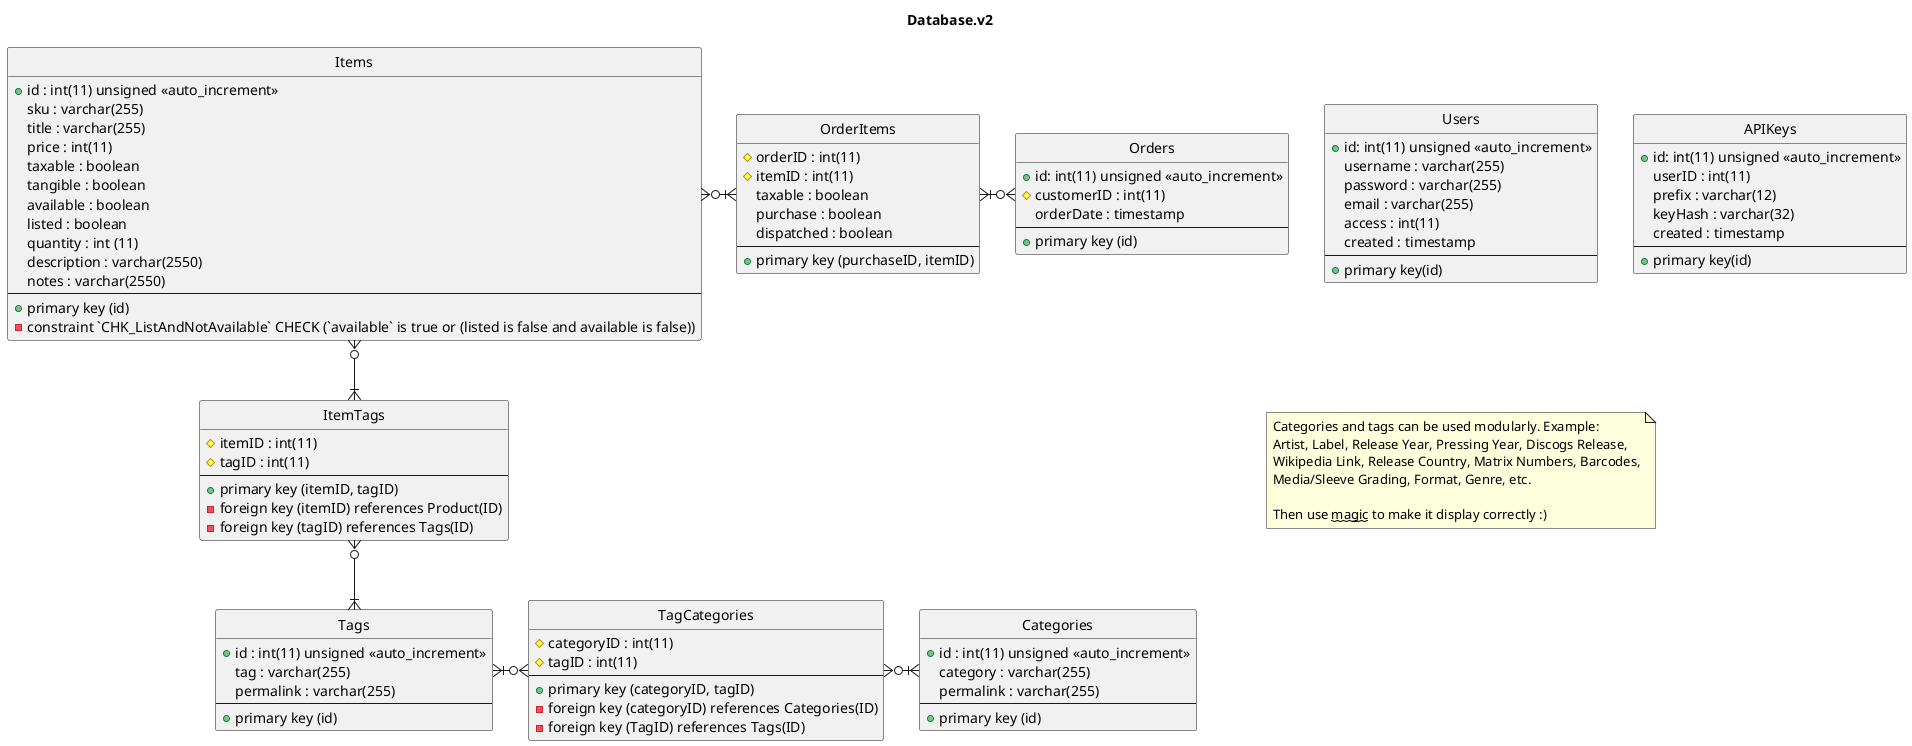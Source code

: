 ```plantuml

@startuml
' 
' hide circles and make right angles
hide circle
skinparam linetype ortho
'skinparam linetype polyline



' Product - main focus of the diagrams
entity Items {
    + id : int(11) unsigned <<auto_increment>>
    sku : varchar(255)
    title : varchar(255)
    'buyPrice : int(11)
    price : int(11)
    taxable : boolean
    tangible : boolean
    'bin : varchar(255)
    available : boolean
    listed : boolean
    quantity : int (11)
    description : varchar(2550)
    notes : varchar(2550)
    --
    + primary key (id)
    - constraint `CHK_ListAndNotAvailable` CHECK (`available` is true or (listed is false and available is false))
}

entity Tags {
    + id : int(11) unsigned <<auto_increment>>
    tag : varchar(255)
    permalink : varchar(255)
    --
    + primary key (id)
}

entity Categories {
    + id : int(11) unsigned <<auto_increment>>
    category : varchar(255)
    permalink : varchar(255)
    --
    + primary key (id)
}

' associative tables - tags and categories

entity ItemTags {
    '+ id : int(11) unsigned <<auto_increment>>
    # itemID : int(11)
    # tagID : int(11)
    --
    '- primary key (id)
    + primary key (itemID, tagID)
    - foreign key (itemID) references Product(ID)
    - foreign key (tagID) references Tags(ID)
}

entity TagCategories {
    '+ id : int(11) unsigned <<auto_increment>>
    # categoryID : int(11)
    # tagID : int(11)
    --
    '- primary key (id)
    + primary key (categoryID, tagID)
    - foreign key (categoryID) references Categories(ID)
    - foreign key (TagID) references Tags(ID)
}

''' users
entity Users {
    + id: int(11) unsigned <<auto_increment>>
    username : varchar(255)
    password : varchar(255)
    email : varchar(255)
    access : int(11)
    created : timestamp
    'lastLogin : timestamp 'make part of logs 
    --
    + primary key(id)
}
''' users' api keys
entity APIKeys {
    + id: int(11) unsigned <<auto_increment>>
    userID : int(11)
    prefix : varchar(12)
    keyHash : varchar(32)
    created : timestamp
    'lastLogin : timestamp 'make part of logs 
    --
    + primary key(id)
}


/''' expenses
entity Purchases {
    + id: int(11) unsigned <<auto_increment>>
    # supplierID : int(11)
    purchaseDate : timestamp
    ---
    + primary key (id)
}

entity PurchaseItems {
    # purchaseID : int(11)
    # itemID : int(11)
    cost : int(11)
    taxable : boolean
    received : boolean
    ---
    + primary key (purchaseID, itemID)
}
'/


''' expenses
entity Orders {
    + id: int(11) unsigned <<auto_increment>>
    # customerID : int(11)
    orderDate : timestamp 
    ---
    + primary key (id)
}

entity OrderItems {
    # orderID : int(11)
    # itemID : int(11)
    'price : int(11)
    taxable : boolean
    purchase : boolean
    dispatched : boolean
    ---
    + primary key (purchaseID, itemID)
}


' product can have zero or more tags
Items }o--|{ ItemTags
ItemTags }o--|{ Tags
' tags belong to one or more categories
Tags }|-right-o{ TagCategories
TagCategories }o-right-|{ Categories
' items are purchased inbound
'Items }o-right-|{ PurchaseItems
'PurchaseItems }|-right-o{ Purchases
' items are ordered outbound
Items }o-right-|{ OrderItems
OrderItems }|-right-o{ Orders

'formatting
'OrderItems -[hidden]- PurchaseItems



note as N1
    Categories and tags can be used modularly. Example:
    Artist, Label, Release Year, Pressing Year, Discogs Release,
    Wikipedia Link, Release Country, Matrix Numbers, Barcodes,
    Media/Sleeve Grading, Format, Genre, etc.
    
    Then use ~~magic~~ to make it display correctly :)
end note



/'
entity Labels {
    + id: int(11) unsigned <<auto_increment>>
    name : varchar(255)
    --
    - primary key(id)
}

' labels have one or more products
Product ||--o{ Labels
*/
entity Caategories {
    + id: int(11) unsigned <<auto_increment>>
    categoryName : varchar(255)
    --
    - primary key(id)
}
'/

title Database.v2

@enduml
```